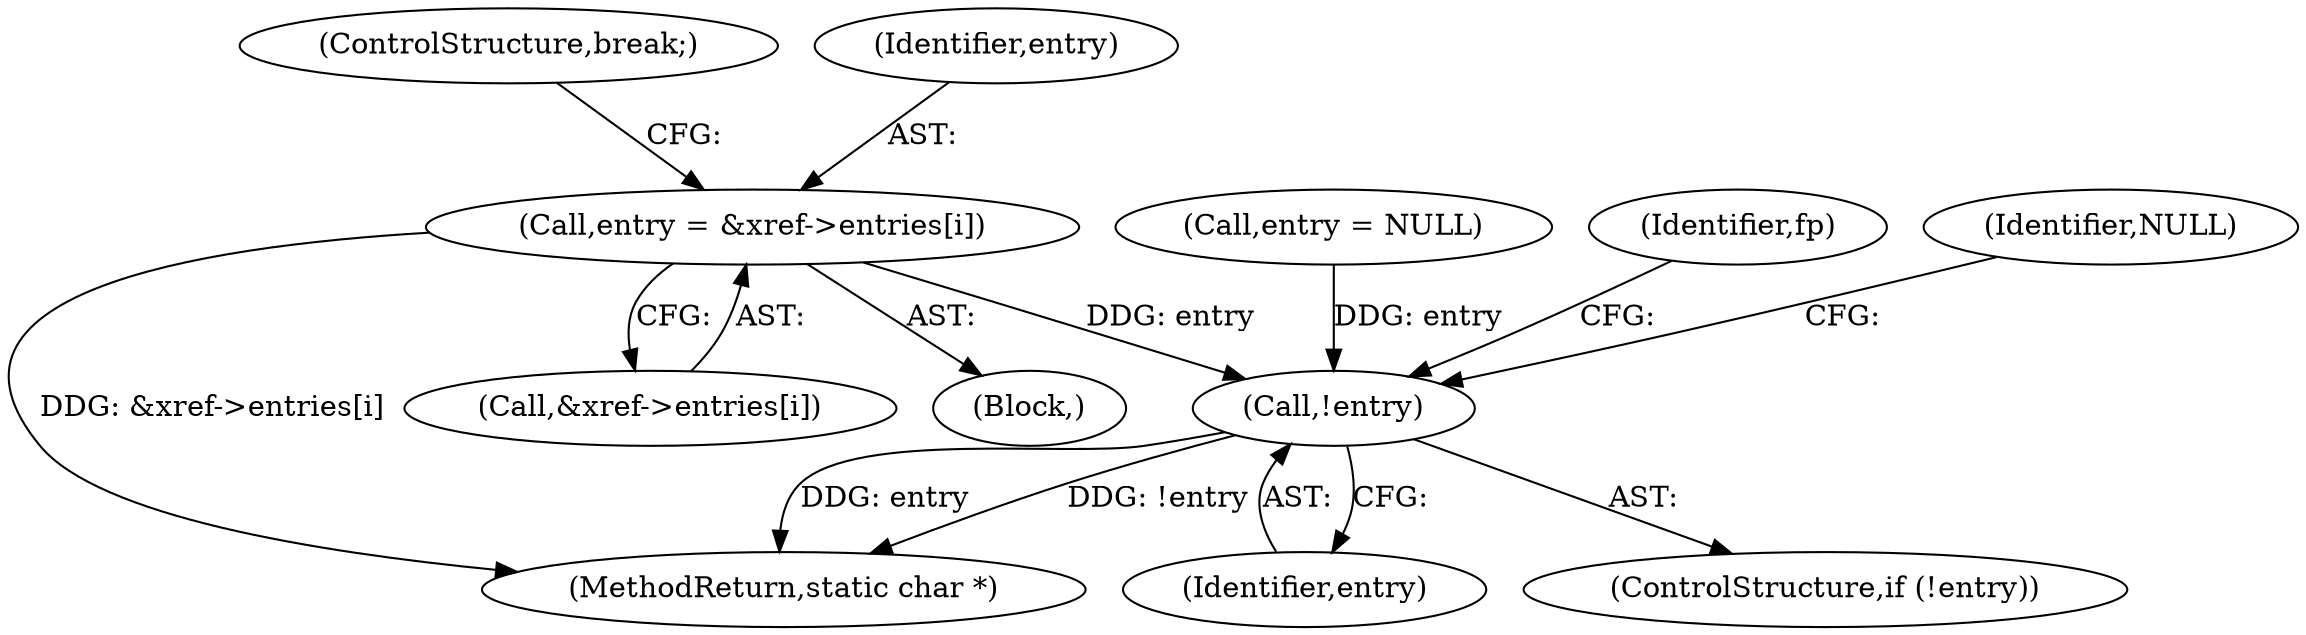 digraph "0_pdfresurrect_0c4120fffa3dffe97b95c486a120eded82afe8a6_3@array" {
"1000169" [label="(Call,entry = &xref->entries[i])"];
"1000179" [label="(Call,!entry)"];
"1000169" [label="(Call,entry = &xref->entries[i])"];
"1000168" [label="(Block,)"];
"1000180" [label="(Identifier,entry)"];
"1000179" [label="(Call,!entry)"];
"1000333" [label="(MethodReturn,static char *)"];
"1000177" [label="(ControlStructure,break;)"];
"1000144" [label="(Call,entry = NULL)"];
"1000184" [label="(Identifier,fp)"];
"1000171" [label="(Call,&xref->entries[i])"];
"1000170" [label="(Identifier,entry)"];
"1000182" [label="(Identifier,NULL)"];
"1000178" [label="(ControlStructure,if (!entry))"];
"1000169" -> "1000168"  [label="AST: "];
"1000169" -> "1000171"  [label="CFG: "];
"1000170" -> "1000169"  [label="AST: "];
"1000171" -> "1000169"  [label="AST: "];
"1000177" -> "1000169"  [label="CFG: "];
"1000169" -> "1000333"  [label="DDG: &xref->entries[i]"];
"1000169" -> "1000179"  [label="DDG: entry"];
"1000179" -> "1000178"  [label="AST: "];
"1000179" -> "1000180"  [label="CFG: "];
"1000180" -> "1000179"  [label="AST: "];
"1000182" -> "1000179"  [label="CFG: "];
"1000184" -> "1000179"  [label="CFG: "];
"1000179" -> "1000333"  [label="DDG: !entry"];
"1000179" -> "1000333"  [label="DDG: entry"];
"1000144" -> "1000179"  [label="DDG: entry"];
}
